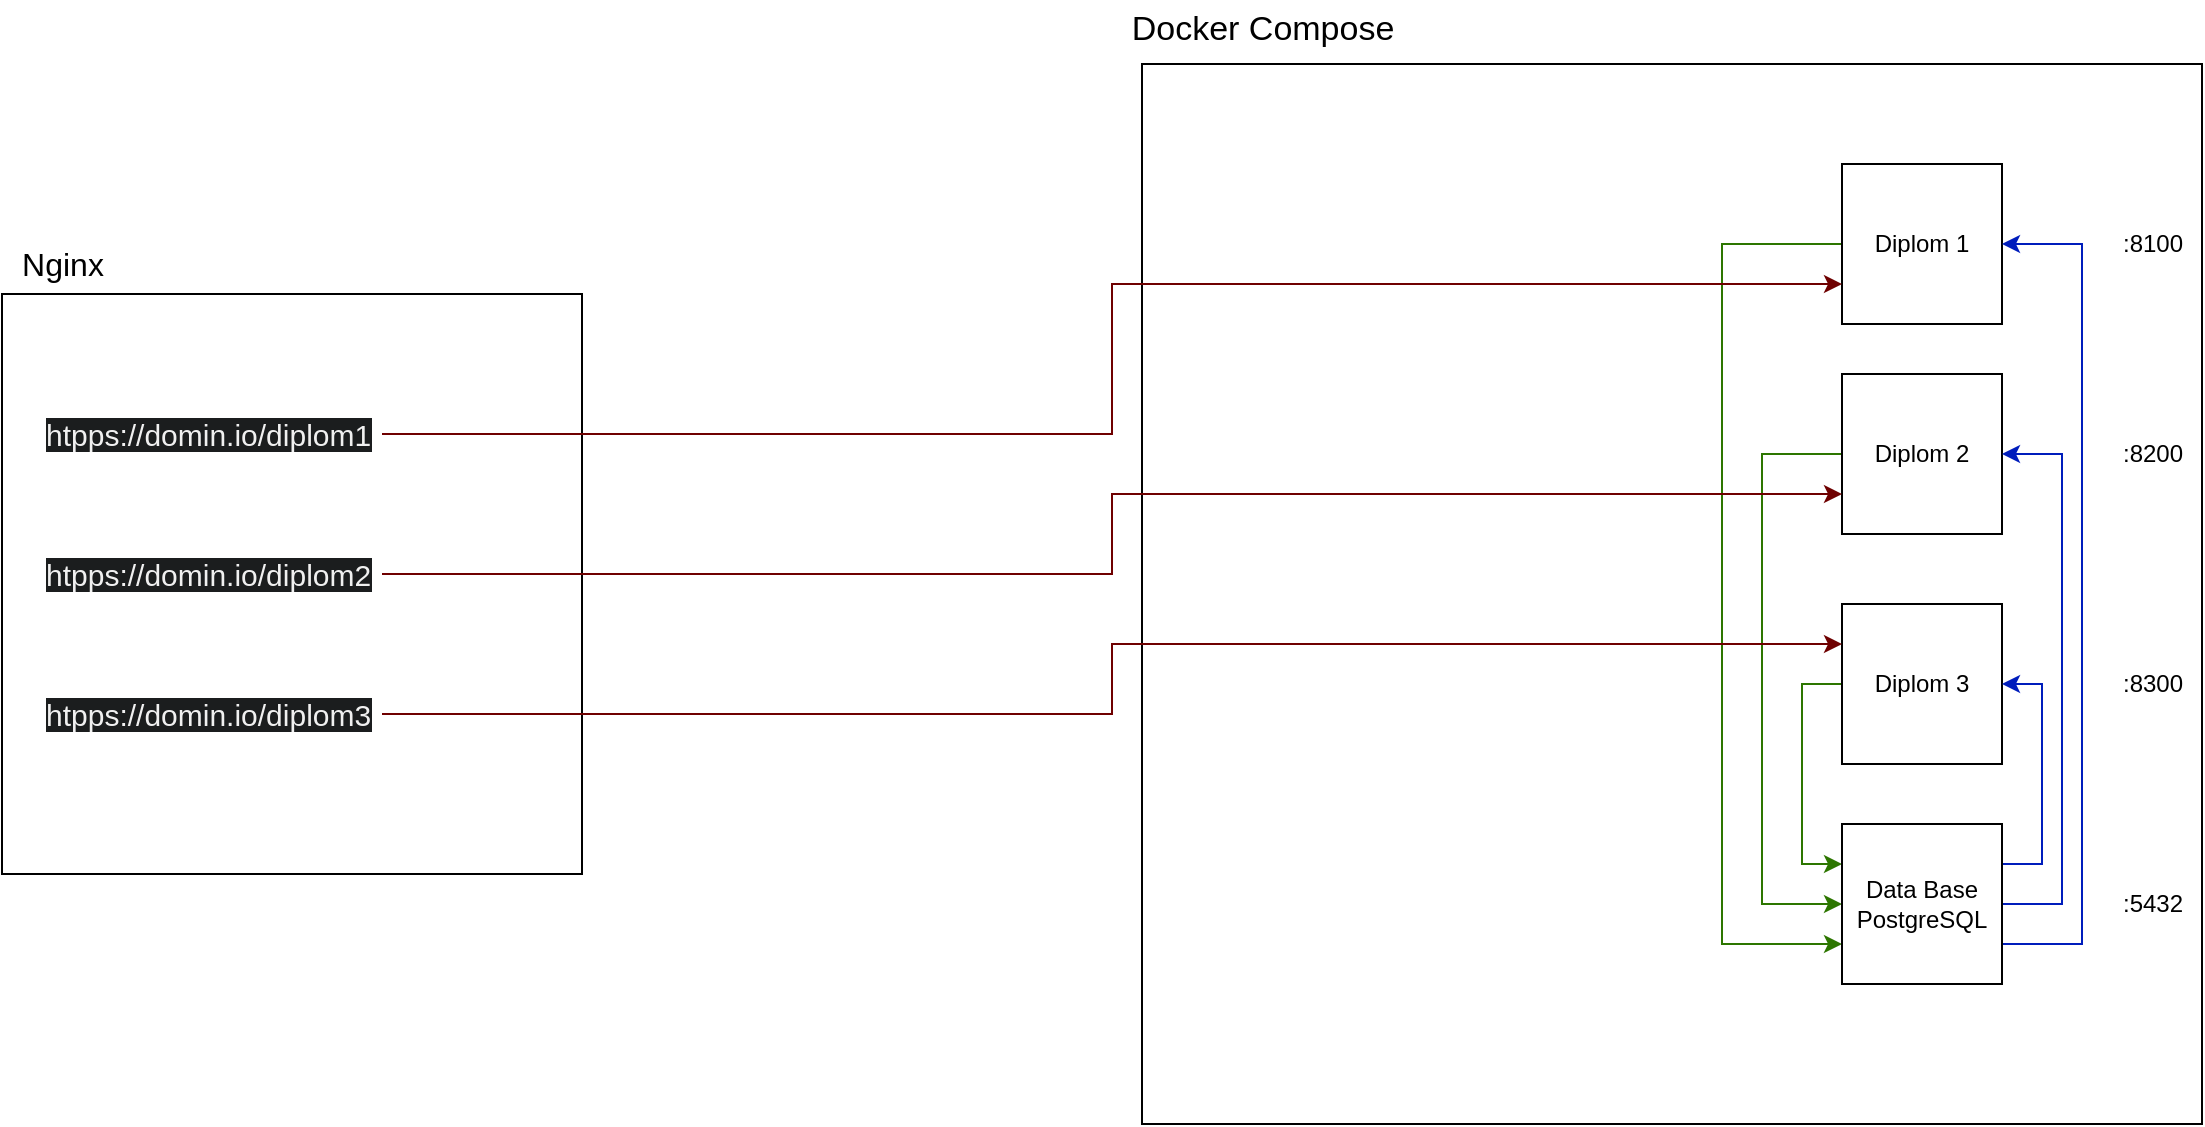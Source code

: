 <mxfile version="24.1.0" type="device">
  <diagram name="Страница — 1" id="YVlXWQxhL57fX_9mHPmj">
    <mxGraphModel dx="2140" dy="798" grid="1" gridSize="10" guides="1" tooltips="1" connect="1" arrows="1" fold="1" page="1" pageScale="1" pageWidth="827" pageHeight="1169" math="0" shadow="0">
      <root>
        <mxCell id="0" />
        <mxCell id="1" parent="0" />
        <mxCell id="4Ygmp9V6lyTi_zGmmLS0-1" value="" style="whiteSpace=wrap;html=1;aspect=fixed;" vertex="1" parent="1">
          <mxGeometry x="260" y="200" width="530" height="530" as="geometry" />
        </mxCell>
        <mxCell id="4Ygmp9V6lyTi_zGmmLS0-2" value="&lt;font style=&quot;font-size: 17px;&quot;&gt;Docker Compose&lt;/font&gt;&lt;div style=&quot;font-size: 17px;&quot;&gt;&lt;br&gt;&lt;/div&gt;" style="text;html=1;align=center;verticalAlign=middle;resizable=0;points=[];autosize=1;strokeColor=none;fillColor=none;" vertex="1" parent="1">
          <mxGeometry x="245" y="168" width="150" height="50" as="geometry" />
        </mxCell>
        <mxCell id="4Ygmp9V6lyTi_zGmmLS0-18" style="edgeStyle=orthogonalEdgeStyle;rounded=0;orthogonalLoop=1;jettySize=auto;html=1;exitX=0;exitY=0.5;exitDx=0;exitDy=0;entryX=0;entryY=0.75;entryDx=0;entryDy=0;fillColor=#60a917;strokeColor=#2D7600;" edge="1" parent="1" source="4Ygmp9V6lyTi_zGmmLS0-3" target="4Ygmp9V6lyTi_zGmmLS0-9">
          <mxGeometry relative="1" as="geometry">
            <Array as="points">
              <mxPoint x="550" y="290" />
              <mxPoint x="550" y="640" />
            </Array>
          </mxGeometry>
        </mxCell>
        <mxCell id="4Ygmp9V6lyTi_zGmmLS0-3" value="Diplom 1" style="whiteSpace=wrap;html=1;aspect=fixed;" vertex="1" parent="1">
          <mxGeometry x="610" y="250" width="80" height="80" as="geometry" />
        </mxCell>
        <mxCell id="4Ygmp9V6lyTi_zGmmLS0-19" style="edgeStyle=orthogonalEdgeStyle;rounded=0;orthogonalLoop=1;jettySize=auto;html=1;exitX=0;exitY=0.5;exitDx=0;exitDy=0;entryX=0;entryY=0.5;entryDx=0;entryDy=0;fillColor=#60a917;strokeColor=#2D7600;" edge="1" parent="1" source="4Ygmp9V6lyTi_zGmmLS0-4" target="4Ygmp9V6lyTi_zGmmLS0-9">
          <mxGeometry relative="1" as="geometry">
            <Array as="points">
              <mxPoint x="570" y="395" />
              <mxPoint x="570" y="620" />
            </Array>
          </mxGeometry>
        </mxCell>
        <mxCell id="4Ygmp9V6lyTi_zGmmLS0-4" value="Diplom 2" style="whiteSpace=wrap;html=1;aspect=fixed;" vertex="1" parent="1">
          <mxGeometry x="610" y="355" width="80" height="80" as="geometry" />
        </mxCell>
        <mxCell id="4Ygmp9V6lyTi_zGmmLS0-20" style="edgeStyle=orthogonalEdgeStyle;rounded=0;orthogonalLoop=1;jettySize=auto;html=1;exitX=0;exitY=0.5;exitDx=0;exitDy=0;entryX=0;entryY=0.25;entryDx=0;entryDy=0;fillColor=#60a917;strokeColor=#2D7600;" edge="1" parent="1" source="4Ygmp9V6lyTi_zGmmLS0-5" target="4Ygmp9V6lyTi_zGmmLS0-9">
          <mxGeometry relative="1" as="geometry" />
        </mxCell>
        <mxCell id="4Ygmp9V6lyTi_zGmmLS0-5" value="Diplom 3" style="whiteSpace=wrap;html=1;aspect=fixed;" vertex="1" parent="1">
          <mxGeometry x="610" y="470" width="80" height="80" as="geometry" />
        </mxCell>
        <mxCell id="4Ygmp9V6lyTi_zGmmLS0-28" style="edgeStyle=orthogonalEdgeStyle;rounded=0;orthogonalLoop=1;jettySize=auto;html=1;exitX=1;exitY=0.25;exitDx=0;exitDy=0;entryX=1;entryY=0.5;entryDx=0;entryDy=0;fillColor=#0050ef;strokeColor=#001DBC;" edge="1" parent="1" source="4Ygmp9V6lyTi_zGmmLS0-9" target="4Ygmp9V6lyTi_zGmmLS0-5">
          <mxGeometry relative="1" as="geometry" />
        </mxCell>
        <mxCell id="4Ygmp9V6lyTi_zGmmLS0-29" style="edgeStyle=orthogonalEdgeStyle;rounded=0;orthogonalLoop=1;jettySize=auto;html=1;exitX=1;exitY=0.5;exitDx=0;exitDy=0;entryX=1;entryY=0.5;entryDx=0;entryDy=0;fillColor=#0050ef;strokeColor=#001DBC;" edge="1" parent="1" source="4Ygmp9V6lyTi_zGmmLS0-9" target="4Ygmp9V6lyTi_zGmmLS0-4">
          <mxGeometry relative="1" as="geometry">
            <Array as="points">
              <mxPoint x="720" y="620" />
              <mxPoint x="720" y="395" />
            </Array>
          </mxGeometry>
        </mxCell>
        <mxCell id="4Ygmp9V6lyTi_zGmmLS0-30" style="edgeStyle=orthogonalEdgeStyle;rounded=0;orthogonalLoop=1;jettySize=auto;html=1;exitX=1;exitY=0.75;exitDx=0;exitDy=0;entryX=1;entryY=0.5;entryDx=0;entryDy=0;fillColor=#0050ef;strokeColor=#001DBC;" edge="1" parent="1" source="4Ygmp9V6lyTi_zGmmLS0-9" target="4Ygmp9V6lyTi_zGmmLS0-3">
          <mxGeometry relative="1" as="geometry">
            <Array as="points">
              <mxPoint x="730" y="640" />
              <mxPoint x="730" y="290" />
            </Array>
          </mxGeometry>
        </mxCell>
        <mxCell id="4Ygmp9V6lyTi_zGmmLS0-9" value="Data Base&lt;br&gt;PostgreSQL" style="whiteSpace=wrap;html=1;aspect=fixed;" vertex="1" parent="1">
          <mxGeometry x="610" y="580" width="80" height="80" as="geometry" />
        </mxCell>
        <mxCell id="4Ygmp9V6lyTi_zGmmLS0-10" value=":8100" style="text;html=1;align=center;verticalAlign=middle;resizable=0;points=[];autosize=1;strokeColor=none;fillColor=none;" vertex="1" parent="1">
          <mxGeometry x="740" y="275" width="50" height="30" as="geometry" />
        </mxCell>
        <mxCell id="4Ygmp9V6lyTi_zGmmLS0-11" value=":8200" style="text;html=1;align=center;verticalAlign=middle;resizable=0;points=[];autosize=1;strokeColor=none;fillColor=none;" vertex="1" parent="1">
          <mxGeometry x="740" y="380" width="50" height="30" as="geometry" />
        </mxCell>
        <mxCell id="4Ygmp9V6lyTi_zGmmLS0-12" value=":8300" style="text;html=1;align=center;verticalAlign=middle;resizable=0;points=[];autosize=1;strokeColor=none;fillColor=none;" vertex="1" parent="1">
          <mxGeometry x="740" y="495" width="50" height="30" as="geometry" />
        </mxCell>
        <mxCell id="4Ygmp9V6lyTi_zGmmLS0-13" value=":5432" style="text;html=1;align=center;verticalAlign=middle;resizable=0;points=[];autosize=1;strokeColor=none;fillColor=none;" vertex="1" parent="1">
          <mxGeometry x="740" y="605" width="50" height="30" as="geometry" />
        </mxCell>
        <mxCell id="4Ygmp9V6lyTi_zGmmLS0-14" value="" style="whiteSpace=wrap;html=1;aspect=fixed;fontSize=15;" vertex="1" parent="1">
          <mxGeometry x="-310" y="315" width="290" height="290" as="geometry" />
        </mxCell>
        <mxCell id="4Ygmp9V6lyTi_zGmmLS0-15" value="&lt;font style=&quot;font-size: 16px;&quot;&gt;Nginx&lt;/font&gt;" style="text;html=1;align=center;verticalAlign=middle;resizable=0;points=[];autosize=1;strokeColor=none;fillColor=none;" vertex="1" parent="1">
          <mxGeometry x="-310" y="285" width="60" height="30" as="geometry" />
        </mxCell>
        <mxCell id="4Ygmp9V6lyTi_zGmmLS0-24" style="edgeStyle=orthogonalEdgeStyle;rounded=0;orthogonalLoop=1;jettySize=auto;html=1;exitX=1;exitY=0.5;exitDx=0;exitDy=0;entryX=0;entryY=0.75;entryDx=0;entryDy=0;fillColor=#a20025;strokeColor=#6F0000;" edge="1" parent="1" source="4Ygmp9V6lyTi_zGmmLS0-21" target="4Ygmp9V6lyTi_zGmmLS0-3">
          <mxGeometry relative="1" as="geometry" />
        </mxCell>
        <mxCell id="4Ygmp9V6lyTi_zGmmLS0-21" value="&lt;span style=&quot;color: rgb(240, 240, 240); font-family: Helvetica; font-size: 15px; font-style: normal; font-variant-ligatures: normal; font-variant-caps: normal; font-weight: 400; letter-spacing: normal; orphans: 2; text-align: center; text-indent: 0px; text-transform: none; widows: 2; word-spacing: 0px; -webkit-text-stroke-width: 0px; white-space: normal; background-color: rgb(27, 29, 30); text-decoration-thickness: initial; text-decoration-style: initial; text-decoration-color: initial; float: none; display: inline !important;&quot;&gt;htpps://domin.io/diplom1&lt;/span&gt;" style="text;whiteSpace=wrap;html=1;fontSize=15;" vertex="1" parent="1">
          <mxGeometry x="-290" y="370" width="170" height="30" as="geometry" />
        </mxCell>
        <mxCell id="4Ygmp9V6lyTi_zGmmLS0-26" style="edgeStyle=orthogonalEdgeStyle;rounded=0;orthogonalLoop=1;jettySize=auto;html=1;exitX=1;exitY=0.5;exitDx=0;exitDy=0;entryX=0;entryY=0.75;entryDx=0;entryDy=0;fillColor=#a20025;strokeColor=#6F0000;" edge="1" parent="1" source="4Ygmp9V6lyTi_zGmmLS0-22" target="4Ygmp9V6lyTi_zGmmLS0-4">
          <mxGeometry relative="1" as="geometry" />
        </mxCell>
        <mxCell id="4Ygmp9V6lyTi_zGmmLS0-22" value="&lt;span style=&quot;color: rgb(240, 240, 240); font-family: Helvetica; font-size: 15px; font-style: normal; font-variant-ligatures: normal; font-variant-caps: normal; font-weight: 400; letter-spacing: normal; orphans: 2; text-align: center; text-indent: 0px; text-transform: none; widows: 2; word-spacing: 0px; -webkit-text-stroke-width: 0px; white-space: normal; background-color: rgb(27, 29, 30); text-decoration-thickness: initial; text-decoration-style: initial; text-decoration-color: initial; float: none; display: inline !important;&quot;&gt;htpps://domin.io/diplom2&lt;/span&gt;" style="text;whiteSpace=wrap;html=1;fontSize=15;" vertex="1" parent="1">
          <mxGeometry x="-290" y="440" width="170" height="30" as="geometry" />
        </mxCell>
        <mxCell id="4Ygmp9V6lyTi_zGmmLS0-27" style="edgeStyle=orthogonalEdgeStyle;rounded=0;orthogonalLoop=1;jettySize=auto;html=1;exitX=1;exitY=0.5;exitDx=0;exitDy=0;entryX=0;entryY=0.25;entryDx=0;entryDy=0;fillColor=#a20025;strokeColor=#6F0000;" edge="1" parent="1" source="4Ygmp9V6lyTi_zGmmLS0-23" target="4Ygmp9V6lyTi_zGmmLS0-5">
          <mxGeometry relative="1" as="geometry" />
        </mxCell>
        <mxCell id="4Ygmp9V6lyTi_zGmmLS0-23" value="&lt;span style=&quot;color: rgb(240, 240, 240); font-family: Helvetica; font-size: 15px; font-style: normal; font-variant-ligatures: normal; font-variant-caps: normal; font-weight: 400; letter-spacing: normal; orphans: 2; text-align: center; text-indent: 0px; text-transform: none; widows: 2; word-spacing: 0px; -webkit-text-stroke-width: 0px; white-space: normal; background-color: rgb(27, 29, 30); text-decoration-thickness: initial; text-decoration-style: initial; text-decoration-color: initial; float: none; display: inline !important;&quot;&gt;htpps://domin.io/diplom3&lt;/span&gt;" style="text;whiteSpace=wrap;html=1;fontSize=15;" vertex="1" parent="1">
          <mxGeometry x="-290" y="510" width="170" height="30" as="geometry" />
        </mxCell>
      </root>
    </mxGraphModel>
  </diagram>
</mxfile>
